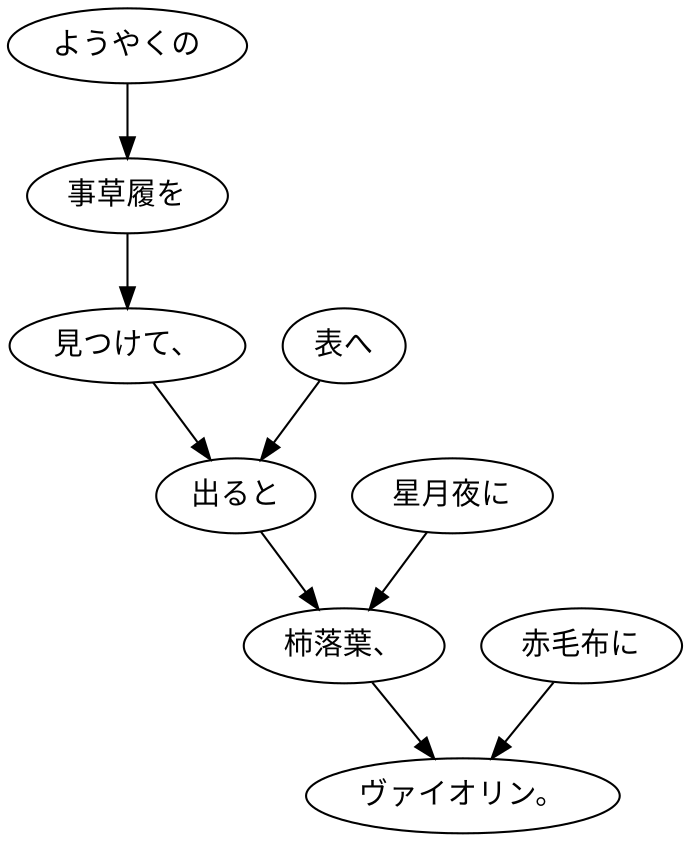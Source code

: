 digraph graph8333 {
	node0 [label="ようやくの"];
	node1 [label="事草履を"];
	node2 [label="見つけて、"];
	node3 [label="表へ"];
	node4 [label="出ると"];
	node5 [label="星月夜に"];
	node6 [label="柿落葉、"];
	node7 [label="赤毛布に"];
	node8 [label="ヴァイオリン。"];
	node0 -> node1;
	node1 -> node2;
	node2 -> node4;
	node3 -> node4;
	node4 -> node6;
	node5 -> node6;
	node6 -> node8;
	node7 -> node8;
}
